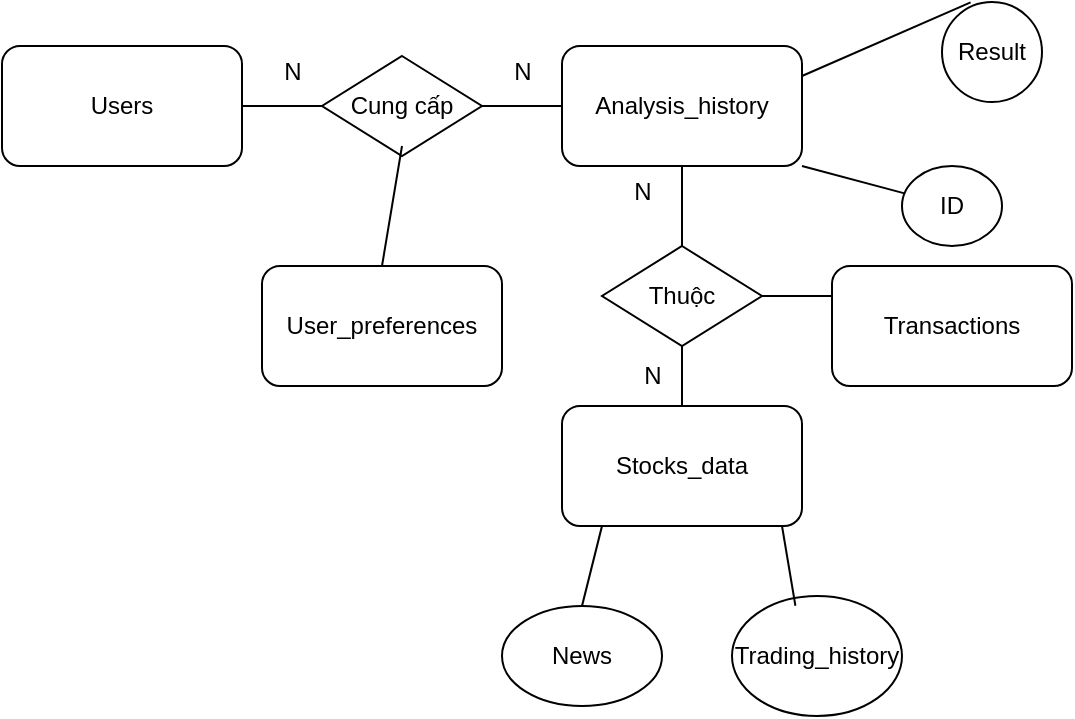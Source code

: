 <mxfile version="28.1.2">
  <diagram name="Page-1" id="3eaBibxlMS0woUCwbIqM">
    <mxGraphModel dx="609" dy="803" grid="1" gridSize="10" guides="1" tooltips="1" connect="1" arrows="1" fold="1" page="1" pageScale="1" pageWidth="850" pageHeight="1100" math="0" shadow="0">
      <root>
        <mxCell id="0" />
        <mxCell id="1" parent="0" />
        <mxCell id="S-xoBqSFQ8dcKF_55j26-1" value="Users" style="rounded=1;whiteSpace=wrap;html=1;" vertex="1" parent="1">
          <mxGeometry x="60" y="460" width="120" height="60" as="geometry" />
        </mxCell>
        <mxCell id="S-xoBqSFQ8dcKF_55j26-3" value="Analysis_history" style="rounded=1;whiteSpace=wrap;html=1;" vertex="1" parent="1">
          <mxGeometry x="340" y="460" width="120" height="60" as="geometry" />
        </mxCell>
        <mxCell id="S-xoBqSFQ8dcKF_55j26-4" value="Stocks_data" style="rounded=1;whiteSpace=wrap;html=1;" vertex="1" parent="1">
          <mxGeometry x="340" y="640" width="120" height="60" as="geometry" />
        </mxCell>
        <mxCell id="S-xoBqSFQ8dcKF_55j26-5" value="Transactions" style="rounded=1;whiteSpace=wrap;html=1;" vertex="1" parent="1">
          <mxGeometry x="475" y="570" width="120" height="60" as="geometry" />
        </mxCell>
        <mxCell id="S-xoBqSFQ8dcKF_55j26-6" value="User_preferences" style="rounded=1;whiteSpace=wrap;html=1;" vertex="1" parent="1">
          <mxGeometry x="190" y="570" width="120" height="60" as="geometry" />
        </mxCell>
        <mxCell id="S-xoBqSFQ8dcKF_55j26-7" value="ID" style="ellipse;whiteSpace=wrap;html=1;" vertex="1" parent="1">
          <mxGeometry x="510" y="520" width="50" height="40" as="geometry" />
        </mxCell>
        <mxCell id="S-xoBqSFQ8dcKF_55j26-11" value="Result" style="ellipse;whiteSpace=wrap;html=1;" vertex="1" parent="1">
          <mxGeometry x="530" y="438" width="50" height="50" as="geometry" />
        </mxCell>
        <mxCell id="S-xoBqSFQ8dcKF_55j26-13" value="" style="endArrow=none;html=1;rounded=0;" edge="1" parent="1">
          <mxGeometry width="50" height="50" relative="1" as="geometry">
            <mxPoint x="180" y="490" as="sourcePoint" />
            <mxPoint x="220" y="490" as="targetPoint" />
          </mxGeometry>
        </mxCell>
        <mxCell id="S-xoBqSFQ8dcKF_55j26-14" value="Cung cấp" style="rhombus;whiteSpace=wrap;html=1;" vertex="1" parent="1">
          <mxGeometry x="220" y="465" width="80" height="50" as="geometry" />
        </mxCell>
        <mxCell id="S-xoBqSFQ8dcKF_55j26-15" value="" style="endArrow=none;html=1;rounded=0;entryX=0;entryY=0.5;entryDx=0;entryDy=0;" edge="1" parent="1" target="S-xoBqSFQ8dcKF_55j26-3">
          <mxGeometry width="50" height="50" relative="1" as="geometry">
            <mxPoint x="300" y="490" as="sourcePoint" />
            <mxPoint x="350" y="440" as="targetPoint" />
          </mxGeometry>
        </mxCell>
        <mxCell id="S-xoBqSFQ8dcKF_55j26-16" value="N" style="text;html=1;align=center;verticalAlign=middle;resizable=0;points=[];autosize=1;strokeColor=none;fillColor=none;" vertex="1" parent="1">
          <mxGeometry x="305" y="458" width="30" height="30" as="geometry" />
        </mxCell>
        <mxCell id="S-xoBqSFQ8dcKF_55j26-17" value="N" style="text;html=1;align=center;verticalAlign=middle;resizable=0;points=[];autosize=1;strokeColor=none;fillColor=none;" vertex="1" parent="1">
          <mxGeometry x="190" y="458" width="30" height="30" as="geometry" />
        </mxCell>
        <mxCell id="S-xoBqSFQ8dcKF_55j26-18" value="" style="endArrow=none;html=1;rounded=0;exitX=0.286;exitY=0.004;exitDx=0;exitDy=0;exitPerimeter=0;entryX=1;entryY=0.25;entryDx=0;entryDy=0;" edge="1" parent="1" source="S-xoBqSFQ8dcKF_55j26-11" target="S-xoBqSFQ8dcKF_55j26-3">
          <mxGeometry width="50" height="50" relative="1" as="geometry">
            <mxPoint x="370" y="570" as="sourcePoint" />
            <mxPoint x="420" y="520" as="targetPoint" />
          </mxGeometry>
        </mxCell>
        <mxCell id="S-xoBqSFQ8dcKF_55j26-19" value="" style="endArrow=none;html=1;rounded=0;" edge="1" parent="1" target="S-xoBqSFQ8dcKF_55j26-7">
          <mxGeometry width="50" height="50" relative="1" as="geometry">
            <mxPoint x="460" y="520" as="sourcePoint" />
            <mxPoint x="510" y="470" as="targetPoint" />
          </mxGeometry>
        </mxCell>
        <mxCell id="S-xoBqSFQ8dcKF_55j26-26" value="Thuộc" style="rhombus;whiteSpace=wrap;html=1;" vertex="1" parent="1">
          <mxGeometry x="360" y="560" width="80" height="50" as="geometry" />
        </mxCell>
        <mxCell id="S-xoBqSFQ8dcKF_55j26-30" value="" style="endArrow=none;html=1;rounded=0;exitX=0.5;exitY=0;exitDx=0;exitDy=0;entryX=0.5;entryY=1;entryDx=0;entryDy=0;" edge="1" parent="1" source="S-xoBqSFQ8dcKF_55j26-4" target="S-xoBqSFQ8dcKF_55j26-26">
          <mxGeometry width="50" height="50" relative="1" as="geometry">
            <mxPoint x="350" y="650" as="sourcePoint" />
            <mxPoint x="400" y="600" as="targetPoint" />
          </mxGeometry>
        </mxCell>
        <mxCell id="S-xoBqSFQ8dcKF_55j26-31" value="" style="endArrow=none;html=1;rounded=0;exitX=0.5;exitY=0;exitDx=0;exitDy=0;" edge="1" parent="1" source="S-xoBqSFQ8dcKF_55j26-26">
          <mxGeometry width="50" height="50" relative="1" as="geometry">
            <mxPoint x="350" y="570" as="sourcePoint" />
            <mxPoint x="400" y="520" as="targetPoint" />
          </mxGeometry>
        </mxCell>
        <mxCell id="S-xoBqSFQ8dcKF_55j26-33" value="News" style="ellipse;whiteSpace=wrap;html=1;" vertex="1" parent="1">
          <mxGeometry x="310" y="740" width="80" height="50" as="geometry" />
        </mxCell>
        <mxCell id="S-xoBqSFQ8dcKF_55j26-34" value="Trading_history" style="ellipse;whiteSpace=wrap;html=1;" vertex="1" parent="1">
          <mxGeometry x="425" y="735" width="85" height="60" as="geometry" />
        </mxCell>
        <mxCell id="S-xoBqSFQ8dcKF_55j26-35" value="" style="endArrow=none;html=1;rounded=0;exitX=0.5;exitY=0;exitDx=0;exitDy=0;" edge="1" parent="1" source="S-xoBqSFQ8dcKF_55j26-33">
          <mxGeometry width="50" height="50" relative="1" as="geometry">
            <mxPoint x="310" y="750" as="sourcePoint" />
            <mxPoint x="360" y="700" as="targetPoint" />
          </mxGeometry>
        </mxCell>
        <mxCell id="S-xoBqSFQ8dcKF_55j26-37" value="" style="endArrow=none;html=1;rounded=0;exitX=0.373;exitY=0.081;exitDx=0;exitDy=0;exitPerimeter=0;" edge="1" parent="1" source="S-xoBqSFQ8dcKF_55j26-34">
          <mxGeometry width="50" height="50" relative="1" as="geometry">
            <mxPoint x="400" y="750" as="sourcePoint" />
            <mxPoint x="450" y="700" as="targetPoint" />
          </mxGeometry>
        </mxCell>
        <mxCell id="S-xoBqSFQ8dcKF_55j26-38" value="N" style="text;html=1;align=center;verticalAlign=middle;resizable=0;points=[];autosize=1;strokeColor=none;fillColor=none;" vertex="1" parent="1">
          <mxGeometry x="370" y="610" width="30" height="30" as="geometry" />
        </mxCell>
        <mxCell id="S-xoBqSFQ8dcKF_55j26-39" value="N" style="text;html=1;align=center;verticalAlign=middle;resizable=0;points=[];autosize=1;strokeColor=none;fillColor=none;" vertex="1" parent="1">
          <mxGeometry x="365" y="518" width="30" height="30" as="geometry" />
        </mxCell>
        <mxCell id="S-xoBqSFQ8dcKF_55j26-40" value="" style="endArrow=none;html=1;rounded=0;entryX=0;entryY=0.25;entryDx=0;entryDy=0;" edge="1" parent="1" target="S-xoBqSFQ8dcKF_55j26-5">
          <mxGeometry width="50" height="50" relative="1" as="geometry">
            <mxPoint x="440" y="585" as="sourcePoint" />
            <mxPoint x="490" y="540" as="targetPoint" />
          </mxGeometry>
        </mxCell>
        <mxCell id="S-xoBqSFQ8dcKF_55j26-41" value="" style="endArrow=none;html=1;rounded=0;exitX=0.5;exitY=0;exitDx=0;exitDy=0;" edge="1" parent="1" source="S-xoBqSFQ8dcKF_55j26-6">
          <mxGeometry width="50" height="50" relative="1" as="geometry">
            <mxPoint x="210" y="560" as="sourcePoint" />
            <mxPoint x="260" y="510" as="targetPoint" />
          </mxGeometry>
        </mxCell>
      </root>
    </mxGraphModel>
  </diagram>
</mxfile>
